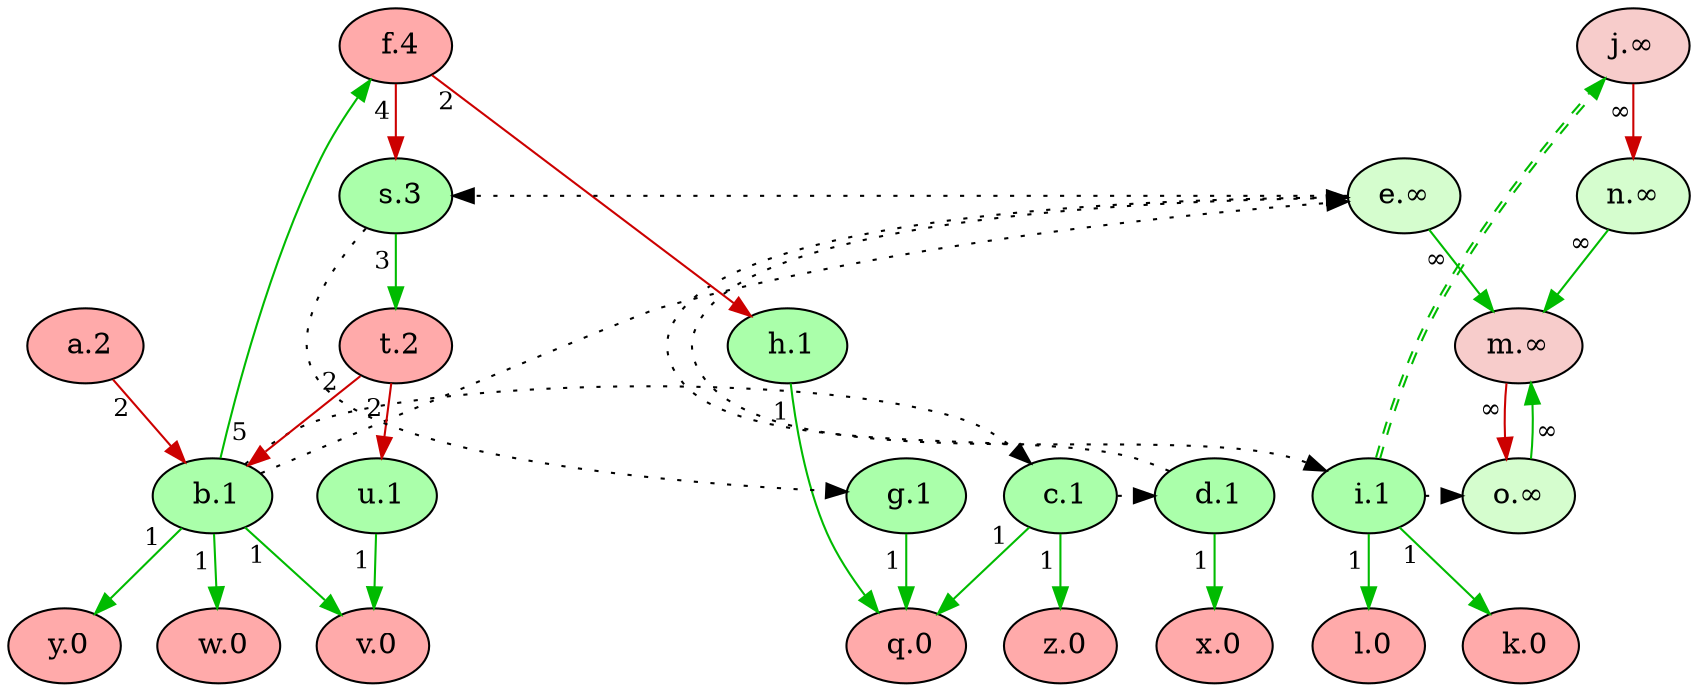 digraph {
    // Node defaults can be set here if needed
    "v" [style="filled" fillcolor="#FFAAAA" label=" v.0" fontsize=14]
    "z" [style="filled" fillcolor="#FFAAAA" label=" z.0" fontsize=14]
    "y" [style="filled" fillcolor="#FFAAAA" label=" y.0" fontsize=14]
    "x" [style="filled" fillcolor="#FFAAAA" label=" x.0" fontsize=14]
    "w" [style="filled" fillcolor="#FFAAAA" label=" w.0" fontsize=14]
    "q" [style="filled" fillcolor="#FFAAAA" label=" q.0" fontsize=14]
    "l" [style="filled" fillcolor="#FFAAAA" label=" l.0" fontsize=14]
    "k" [style="filled" fillcolor="#FFAAAA" label=" k.0" fontsize=14]
    "u" [style="filled" fillcolor="#AAFFAA" label=" u.1" fontsize=14]
    "b" [style="filled" fillcolor="#AAFFAA" label=" b.1" fontsize=14]
    "c" [style="filled" fillcolor="#AAFFAA" label=" c.1" fontsize=14]
    "d" [style="filled" fillcolor="#AAFFAA" label=" d.1" fontsize=14]
    "i" [style="filled" fillcolor="#AAFFAA" label=" i.1" fontsize=14]
    "g" [style="filled" fillcolor="#AAFFAA" label=" g.1" fontsize=14]
    "h" [style="filled" fillcolor="#AAFFAA" label=" h.1" fontsize=14]
    "a" [style="filled" fillcolor="#FFAAAA" label=" a.2" fontsize=14]
    "t" [style="filled" fillcolor="#FFAAAA" label=" t.2" fontsize=14]
    "s" [style="filled" fillcolor="#AAFFAA" label=" s.3" fontsize=14]
    "f" [style="filled" fillcolor="#FFAAAA" label=" f.4" fontsize=14]
    "j" [style="filled" fillcolor="#f7cccb" label="j.∞" fontsize=14]
    "e" [style="filled" fillcolor="#d5fdce" label="e.∞" fontsize=14]
    "o" [style="filled" fillcolor="#d5fdce" label="o.∞" fontsize=14]
    "n" [style="filled" fillcolor="#d5fdce" label="n.∞" fontsize=14]
    "m" [style="filled" fillcolor="#f7cccb" label="m.∞" fontsize=14]
    edge[labeldistance=1.5 fontsize=12]
    "a" -> "b" [color="#CC0000" style="solid" dir="forward" taillabel="2" ]
    "t" -> "b" [color="#CC0000" style="solid" dir="forward" taillabel="2" ]
    "b" -> "c" [color="black" style="dotted" dir="forward" taillabel="" constraint=false]
    "c" -> "d" [color="black" style="dotted" dir="forward" taillabel="" constraint=false]
    "b" -> "e" [color="black" style="dotted" dir="forward" taillabel="" constraint=false]
    "d" -> "e" [color="black" style="dotted" dir="forward" taillabel="" constraint=false]
    "b" -> "f" [color="#00BB00" style="solid" dir="forward" taillabel="5" ]
    "s" -> "g" [color="black" style="dotted" dir="forward" taillabel="" constraint=false]
    "f" -> "h" [color="#CC0000" style="solid" dir="forward" taillabel="2" ]
    "e" -> "i" [color="black" style="dotted" dir="forward" taillabel="" constraint=false]
    "i" -> "j" [color="#00BB00:#00BB00" style="dashed" dir="forward" taillabel="" constraint=false]
    "i" -> "k" [color="#00BB00" style="solid" dir="forward" taillabel="1" ]
    "i" -> "l" [color="#00BB00" style="solid" dir="forward" taillabel="1" ]
    "e" -> "m" [color="#00BB00" style="solid" dir="forward" taillabel="∞" ]
    "o" -> "m" [color="#00BB00" style="solid" dir="forward" taillabel="∞" ]
    "n" -> "m" [color="#00BB00" style="solid" dir="forward" taillabel="∞" ]
    "j" -> "n" [color="#CC0000" style="solid" dir="forward" taillabel="∞" ]
    "i" -> "o" [color="black" style="dotted" dir="forward" taillabel="" constraint=false]
    "m" -> "o" [color="#CC0000" style="solid" dir="forward" taillabel="∞" ]
    "g" -> "q" [color="#00BB00" style="solid" dir="forward" taillabel="1" ]
    "h" -> "q" [color="#00BB00" style="solid" dir="forward" taillabel="1" ]
    "c" -> "q" [color="#00BB00" style="solid" dir="forward" taillabel="1" ]
    "e" -> "s" [color="black" style="dotted" dir="forward" taillabel="" constraint=false]
    "f" -> "s" [color="#CC0000" style="solid" dir="forward" taillabel="4" ]
    "s" -> "t" [color="#00BB00" style="solid" dir="forward" taillabel="3" ]
    "t" -> "u" [color="#CC0000" style="solid" dir="forward" taillabel="2" ]
    "b" -> "v" [color="#00BB00" style="solid" dir="forward" taillabel="1" ]
    "u" -> "v" [color="#00BB00" style="solid" dir="forward" taillabel="1" ]
    "b" -> "w" [color="#00BB00" style="solid" dir="forward" taillabel="1" ]
    "d" -> "x" [color="#00BB00" style="solid" dir="forward" taillabel="1" ]
    "b" -> "y" [color="#00BB00" style="solid" dir="forward" taillabel="1" ]
    "c" -> "z" [color="#00BB00" style="solid" dir="forward" taillabel="1" ]
    {rank = max v z y x w q l k}
    {rank = min f}
}